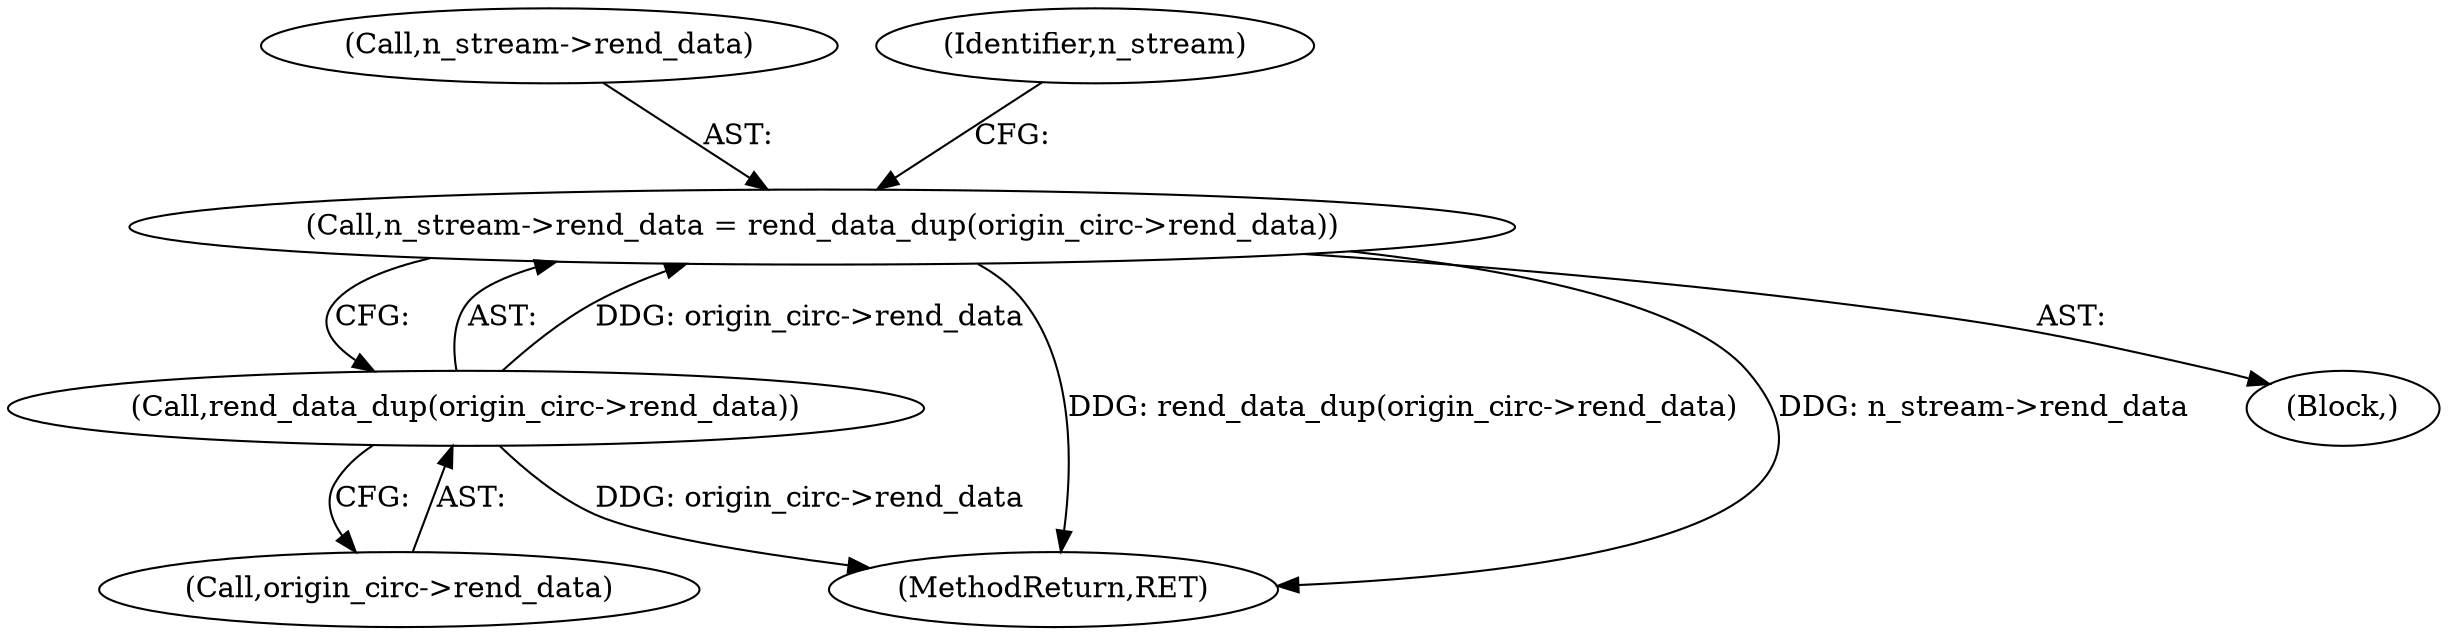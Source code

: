 digraph "0_tor_79b59a2dfcb68897ee89d98587d09e55f07e68d7@pointer" {
"1000515" [label="(Call,n_stream->rend_data = rend_data_dup(origin_circ->rend_data))"];
"1000519" [label="(Call,rend_data_dup(origin_circ->rend_data))"];
"1000519" [label="(Call,rend_data_dup(origin_circ->rend_data))"];
"1000516" [label="(Call,n_stream->rend_data)"];
"1000718" [label="(MethodReturn,RET)"];
"1000515" [label="(Call,n_stream->rend_data = rend_data_dup(origin_circ->rend_data))"];
"1000525" [label="(Identifier,n_stream)"];
"1000494" [label="(Block,)"];
"1000520" [label="(Call,origin_circ->rend_data)"];
"1000515" -> "1000494"  [label="AST: "];
"1000515" -> "1000519"  [label="CFG: "];
"1000516" -> "1000515"  [label="AST: "];
"1000519" -> "1000515"  [label="AST: "];
"1000525" -> "1000515"  [label="CFG: "];
"1000515" -> "1000718"  [label="DDG: rend_data_dup(origin_circ->rend_data)"];
"1000515" -> "1000718"  [label="DDG: n_stream->rend_data"];
"1000519" -> "1000515"  [label="DDG: origin_circ->rend_data"];
"1000519" -> "1000520"  [label="CFG: "];
"1000520" -> "1000519"  [label="AST: "];
"1000519" -> "1000718"  [label="DDG: origin_circ->rend_data"];
}
